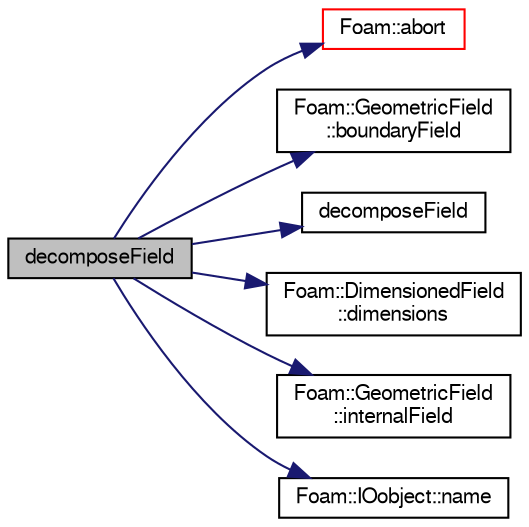 digraph "decomposeField"
{
  bgcolor="transparent";
  edge [fontname="FreeSans",fontsize="10",labelfontname="FreeSans",labelfontsize="10"];
  node [fontname="FreeSans",fontsize="10",shape=record];
  rankdir="LR";
  Node17 [label="decomposeField",height=0.2,width=0.4,color="black", fillcolor="grey75", style="filled", fontcolor="black"];
  Node17 -> Node18 [color="midnightblue",fontsize="10",style="solid",fontname="FreeSans"];
  Node18 [label="Foam::abort",height=0.2,width=0.4,color="red",URL="$a21124.html#a447107a607d03e417307c203fa5fb44b"];
  Node17 -> Node61 [color="midnightblue",fontsize="10",style="solid",fontname="FreeSans"];
  Node61 [label="Foam::GeometricField\l::boundaryField",height=0.2,width=0.4,color="black",URL="$a22434.html#a3c6c1a789b48ea0c5e8bff64f9c14f2d",tooltip="Return reference to GeometricBoundaryField. "];
  Node17 -> Node62 [color="midnightblue",fontsize="10",style="solid",fontname="FreeSans"];
  Node62 [label="decomposeField",height=0.2,width=0.4,color="black",URL="$a28578.html#afce4c320bbe09a668c5ad9777630844a",tooltip="Decompose volume field. "];
  Node17 -> Node63 [color="midnightblue",fontsize="10",style="solid",fontname="FreeSans"];
  Node63 [label="Foam::DimensionedField\l::dimensions",height=0.2,width=0.4,color="black",URL="$a26390.html#a66989c1e0666e0d0c93a2056ce75599e",tooltip="Return dimensions. "];
  Node17 -> Node64 [color="midnightblue",fontsize="10",style="solid",fontname="FreeSans"];
  Node64 [label="Foam::GeometricField\l::internalField",height=0.2,width=0.4,color="black",URL="$a22434.html#a9536140d36d69bbac40496f6b817aa0a",tooltip="Return internal field. "];
  Node17 -> Node65 [color="midnightblue",fontsize="10",style="solid",fontname="FreeSans"];
  Node65 [label="Foam::IOobject::name",height=0.2,width=0.4,color="black",URL="$a26142.html#acc80e00a8ac919288fb55bd14cc88bf6",tooltip="Return name. "];
}
